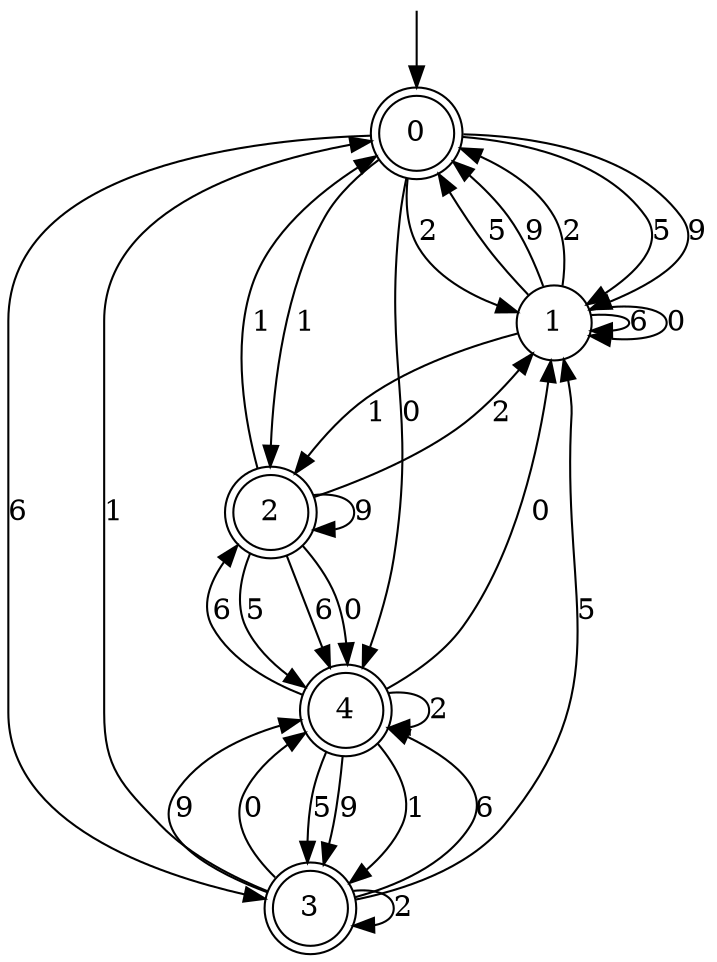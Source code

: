 digraph g {

	s0 [shape="doublecircle" label="0"];
	s1 [shape="circle" label="1"];
	s2 [shape="doublecircle" label="2"];
	s3 [shape="doublecircle" label="3"];
	s4 [shape="doublecircle" label="4"];
	s0 -> s1 [label="5"];
	s0 -> s2 [label="1"];
	s0 -> s3 [label="6"];
	s0 -> s1 [label="9"];
	s0 -> s1 [label="2"];
	s0 -> s4 [label="0"];
	s1 -> s0 [label="5"];
	s1 -> s2 [label="1"];
	s1 -> s1 [label="6"];
	s1 -> s0 [label="9"];
	s1 -> s0 [label="2"];
	s1 -> s1 [label="0"];
	s2 -> s4 [label="5"];
	s2 -> s0 [label="1"];
	s2 -> s4 [label="6"];
	s2 -> s2 [label="9"];
	s2 -> s1 [label="2"];
	s2 -> s4 [label="0"];
	s3 -> s1 [label="5"];
	s3 -> s0 [label="1"];
	s3 -> s4 [label="6"];
	s3 -> s4 [label="9"];
	s3 -> s3 [label="2"];
	s3 -> s4 [label="0"];
	s4 -> s3 [label="5"];
	s4 -> s3 [label="1"];
	s4 -> s2 [label="6"];
	s4 -> s3 [label="9"];
	s4 -> s4 [label="2"];
	s4 -> s1 [label="0"];

__start0 [label="" shape="none" width="0" height="0"];
__start0 -> s0;

}
